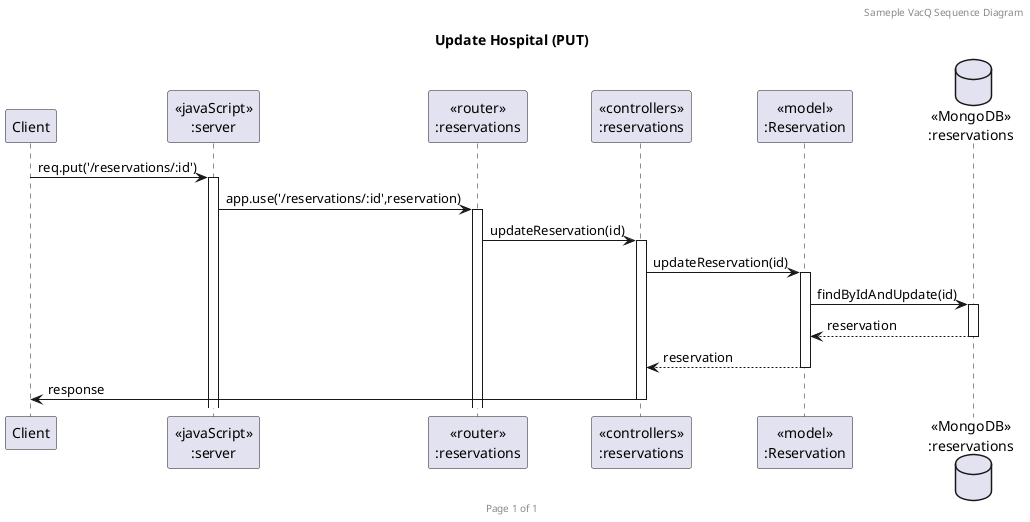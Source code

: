 @startuml Update Hospital (PUT)

header Sameple VacQ Sequence Diagram
footer Page %page% of %lastpage%
title "Update Hospital (PUT)"

participant "Client" as client
participant "<<javaScript>>\n:server" as server
participant "<<router>>\n:reservations" as routerReservation
participant "<<controllers>>\n:reservations" as controllersReservation
participant "<<model>>\n:Reservation" as modelReservation
database "<<MongoDB>>\n:reservations" as ReservationDatabase

client->server ++:req.put('/reservations/:id')
server->routerReservation ++:app.use('/reservations/:id',reservation)
routerReservation -> controllersReservation ++:updateReservation(id)
controllersReservation->modelReservation ++:updateReservation(id)
modelReservation ->ReservationDatabase ++: findByIdAndUpdate(id)
ReservationDatabase --> modelReservation --: reservation
controllersReservation <-- modelReservation --: reservation
controllersReservation->client --:response

@enduml
